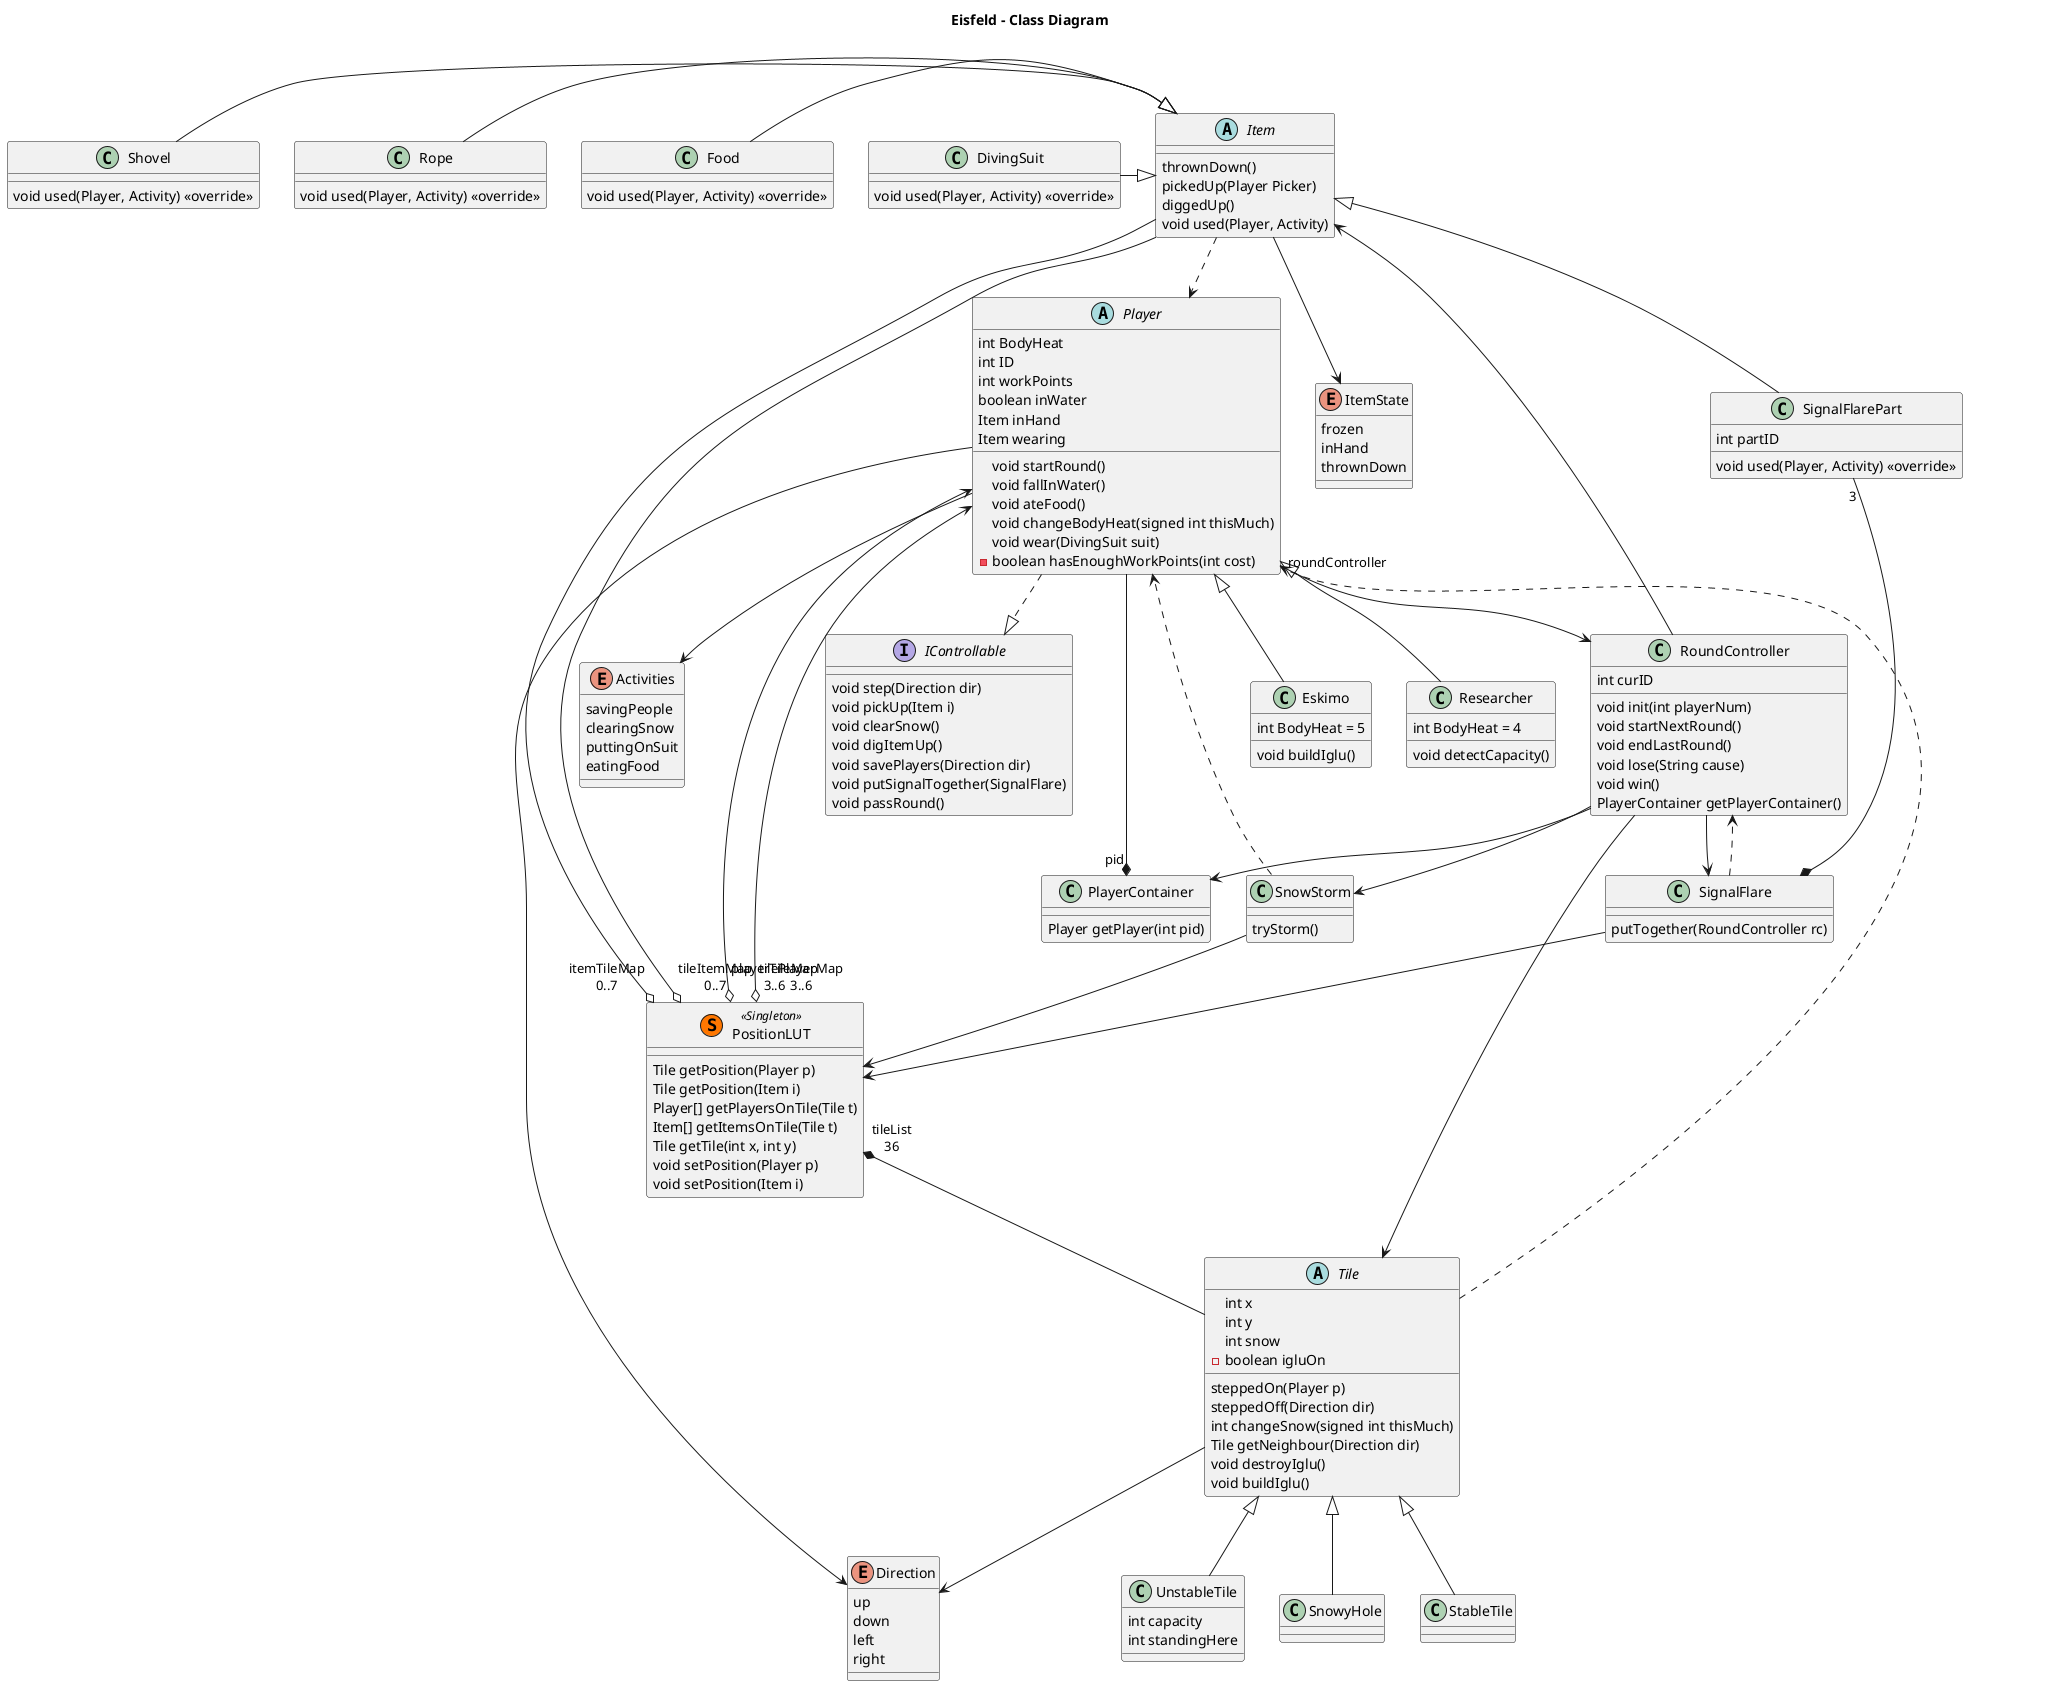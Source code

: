 @startuml 

title Eisfeld - Class Diagram 

Interface IControllable {
    void step(Direction dir) 
    void pickUp(Item i) 
    void clearSnow() 
    void digItemUp() 
    void savePlayers(Direction dir) 
    void putSignalTogether(SignalFlare) 
    void passRound() 
}
Player ..|> IControllable

abstract class Player { 
    int BodyHeat 
    int ID 
    int workPoints 
    boolean inWater 
    Item inHand 
    Item wearing 
    void startRound() 
    void fallInWater() 
    void ateFood() 
    void changeBodyHeat(signed int thisMuch) 
    void wear(DivingSuit suit) 
    -boolean hasEnoughWorkPoints(int cost) 
} 

class Eskimo { 
    int BodyHeat = 5 
    void buildIglu() 
} 

class Researcher { 
    int BodyHeat = 4 
    void detectCapacity() 
} 

Player --> Direction 

class PlayerContainer { 
    Player getPlayer(int pid) 
} 

PlayerContainer "pid" *-- Player 
Player <|-- Eskimo 
Player <|-- Researcher 

class SnowStorm { 
    tryStorm() 
} 

enum Activities { 
    savingPeople 
    clearingSnow 
    puttingOnSuit 
    eatingFood 
} 

abstract class Item { 
    thrownDown() 
    pickedUp(Player Picker) 
    diggedUp() 
    void used(Player, Activity) 
} 

class Food { 
    void used(Player, Activity) <<override>> 
} 

class Rope { 
    void used(Player, Activity) <<override>> 
} 

class Shovel { 
    void used(Player, Activity) <<override>> 
} 

class DivingSuit { 
    void used(Player, Activity) <<override>> 
} 

class SignalFlarePart { 
    int partID 
    void used(Player, Activity) <<override>> 
} 

Item <|-- SignalFlarePart 
Item <|-left- Food 
Item <|-left- Rope 
Item <|-left- Shovel 
Item <|-left- DivingSuit 

class SignalFlare { 
    putTogether(RoundController rc) 
} 

SignalFlarePart "3"--* SignalFlare 
SignalFlare ..> RoundController 
SignalFlare --> PositionLUT 

abstract class Tile { 
    int x 
    int y 
    int snow 
    -boolean igluOn 
    steppedOn(Player p) 
    steppedOff(Direction dir) 
    int changeSnow(signed int thisMuch) 
    Tile getNeighbour(Direction dir)
    void destroyIglu()
    void buildIglu()
} 

class StableTile 
class UnstableTile { 
    int capacity 
    int standingHere 
} 

class SnowyHole

Tile <|-- StableTile 
Tile <|-- UnstableTile 
Tile <|-- SnowyHole 
Tile ..> Player 

enum Direction { 
    up 
    down 
    left 
    right 
} 

enum ItemState { 
    frozen 
    inHand 
    thrownDown 
} 

Item -down-> ItemState 
Tile --> Direction 
Item ..> Player 
Player --> Activities 

class PositionLUT << (S,#FF7700) Singleton >> { 
    Tile getPosition(Player p) 
    Tile getPosition(Item i) 
    Player[] getPlayersOnTile(Tile t) 
    Item[] getItemsOnTile(Tile t) 
    Tile getTile(int x, int y) 
    void setPosition(Player p) 
    void setPosition(Item i) 
} 

PositionLUT "playerTileMap\n3..6" o--> Player 
PositionLUT "tilePlayerMap\n3..6" o--> Player 
PositionLUT "tileList\n36" *-- Tile 
PositionLUT "itemTileMap\n0..7" o-- Item 
PositionLUT "tileItemMap\n0..7" o-- Item 

class RoundController { 
    int curID 
    void init(int playerNum) 
    void startNextRound() 
    void endLastRound()
    void lose(String cause) 
    void win() 
    PlayerContainer getPlayerContainer() 
} 

RoundController --> SnowStorm 
RoundController --> PlayerContainer 
RoundController --> Item 
RoundController --> Tile 
RoundController --> SignalFlare
Player "roundController"--> RoundController 
SnowStorm --> PositionLUT 
SnowStorm ..> Player 

@enduml 
